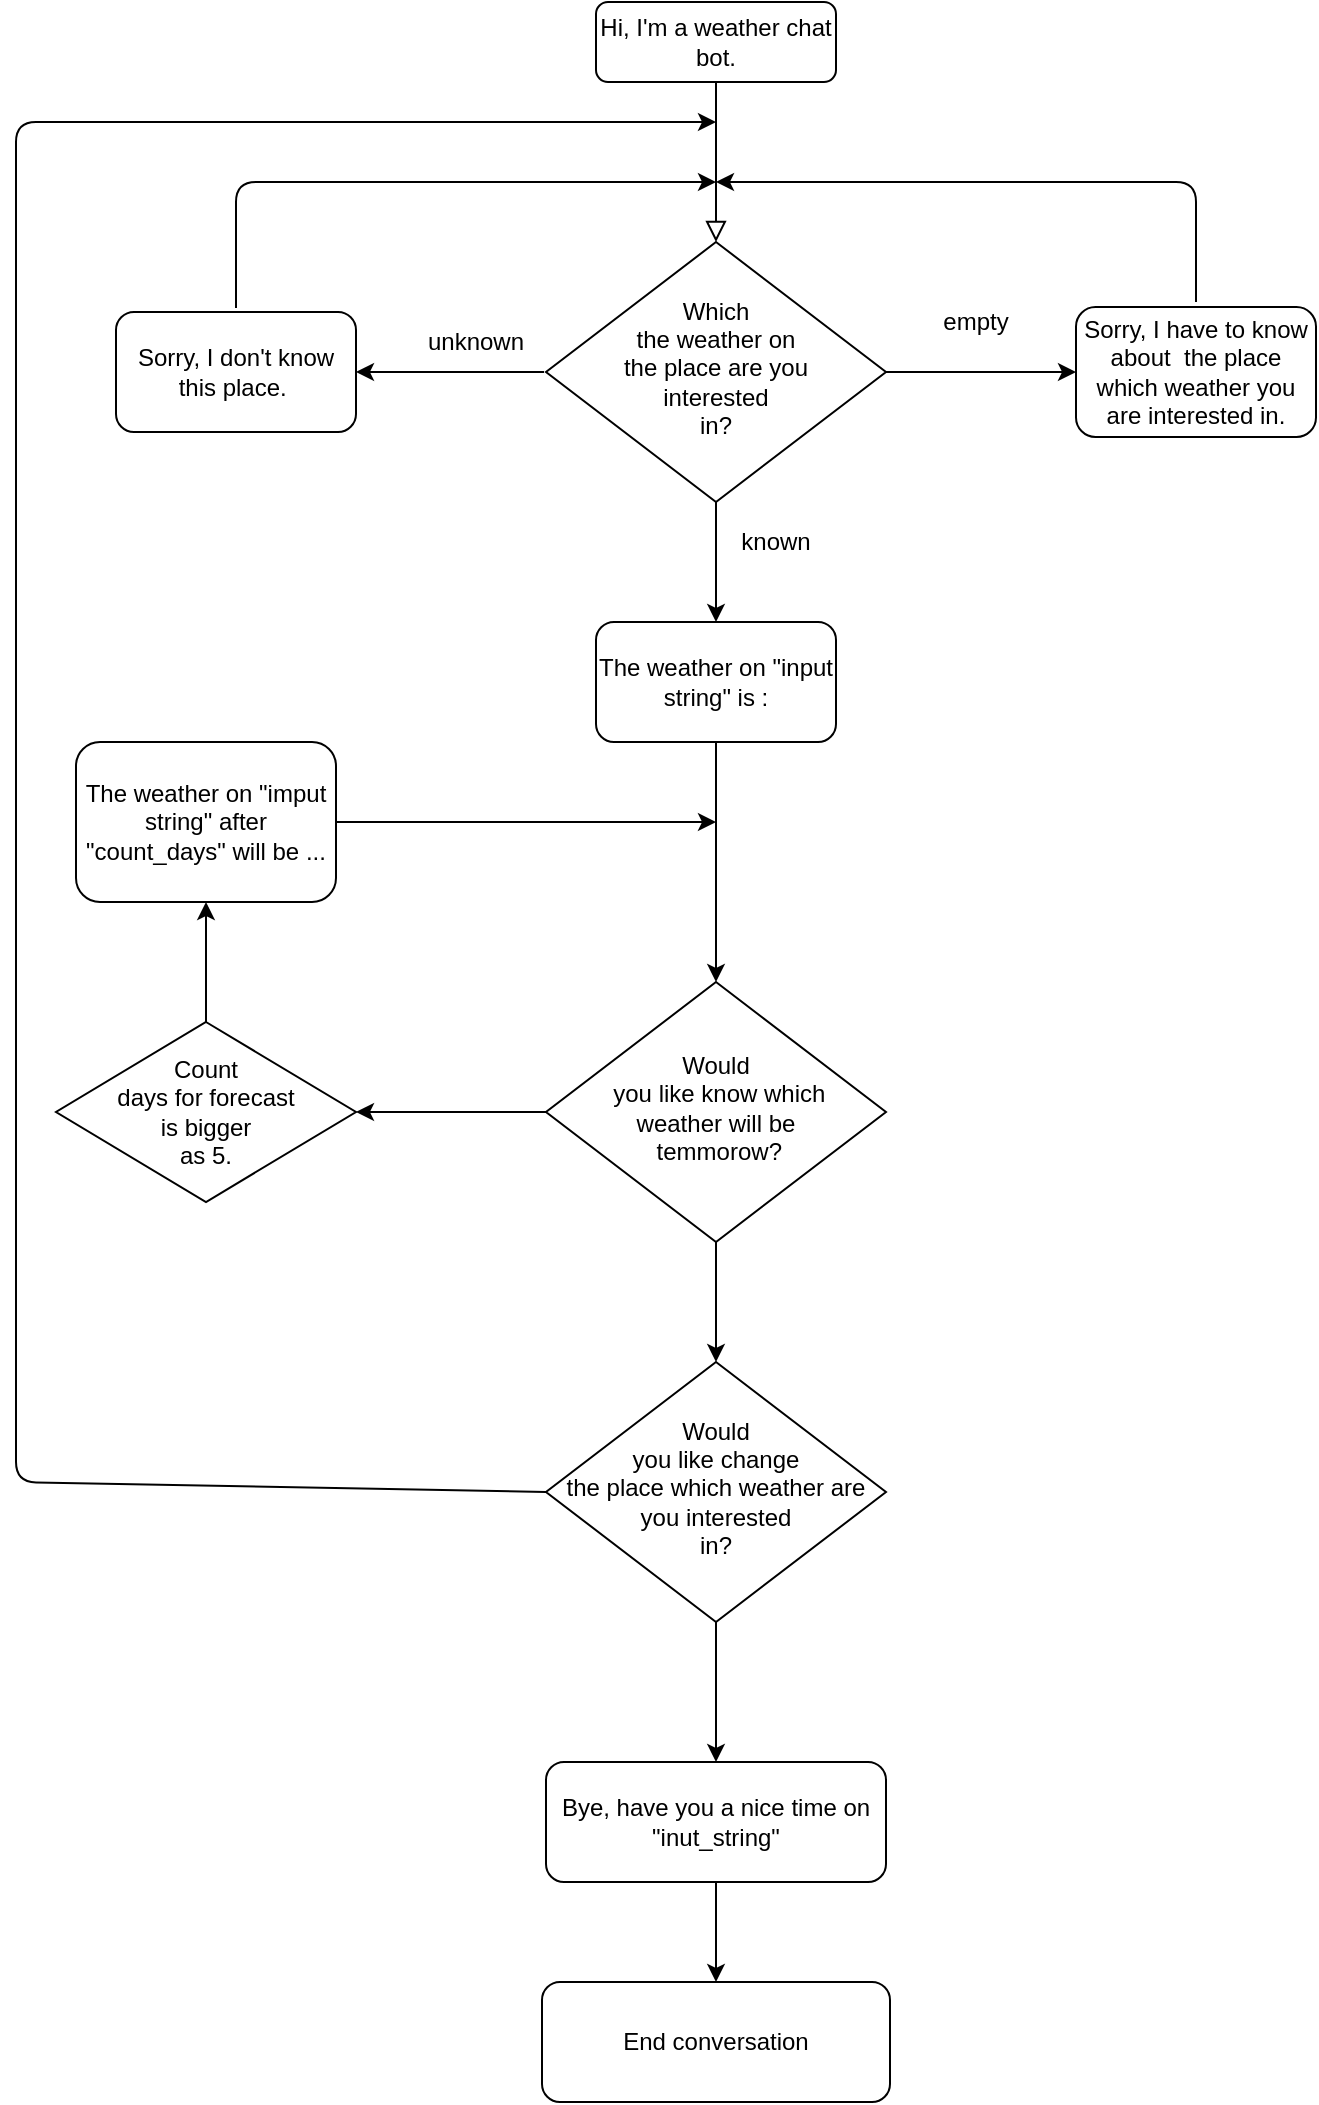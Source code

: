 <mxfile version="13.6.2" type="device"><diagram id="C5RBs43oDa-KdzZeNtuy" name="Page-1"><mxGraphModel dx="1086" dy="966" grid="1" gridSize="10" guides="1" tooltips="1" connect="1" arrows="1" fold="1" page="1" pageScale="1" pageWidth="827" pageHeight="1169" math="0" shadow="0"><root><mxCell id="WIyWlLk6GJQsqaUBKTNV-0"/><mxCell id="WIyWlLk6GJQsqaUBKTNV-1" parent="WIyWlLk6GJQsqaUBKTNV-0"/><mxCell id="WIyWlLk6GJQsqaUBKTNV-2" value="" style="rounded=0;html=1;jettySize=auto;orthogonalLoop=1;fontSize=11;endArrow=block;endFill=0;endSize=8;strokeWidth=1;shadow=0;labelBackgroundColor=none;edgeStyle=orthogonalEdgeStyle;" parent="WIyWlLk6GJQsqaUBKTNV-1" source="WIyWlLk6GJQsqaUBKTNV-3" target="WIyWlLk6GJQsqaUBKTNV-6" edge="1"><mxGeometry relative="1" as="geometry"/></mxCell><mxCell id="WIyWlLk6GJQsqaUBKTNV-3" value="Hi, I'm a weather chat bot." style="rounded=1;whiteSpace=wrap;html=1;fontSize=12;glass=0;strokeWidth=1;shadow=0;" parent="WIyWlLk6GJQsqaUBKTNV-1" vertex="1"><mxGeometry x="390" y="30" width="120" height="40" as="geometry"/></mxCell><mxCell id="WIyWlLk6GJQsqaUBKTNV-6" value="Which &lt;br&gt;the weather on &lt;br&gt;the place are you &lt;br&gt;interested &lt;br&gt;in?" style="rhombus;whiteSpace=wrap;html=1;shadow=0;fontFamily=Helvetica;fontSize=12;align=center;strokeWidth=1;spacing=6;spacingTop=-4;" parent="WIyWlLk6GJQsqaUBKTNV-1" vertex="1"><mxGeometry x="365" y="150" width="170" height="130" as="geometry"/></mxCell><mxCell id="WIyWlLk6GJQsqaUBKTNV-7" value="Sorry, I have to know about&amp;nbsp; the place which weather you are interested in." style="rounded=1;whiteSpace=wrap;html=1;fontSize=12;glass=0;strokeWidth=1;shadow=0;" parent="WIyWlLk6GJQsqaUBKTNV-1" vertex="1"><mxGeometry x="630" y="182.5" width="120" height="65" as="geometry"/></mxCell><mxCell id="5IYDwPNgAvSTP5rJ_9_J-0" value="" style="endArrow=classic;html=1;exitX=1;exitY=0.5;exitDx=0;exitDy=0;entryX=0;entryY=0.5;entryDx=0;entryDy=0;" edge="1" parent="WIyWlLk6GJQsqaUBKTNV-1" source="WIyWlLk6GJQsqaUBKTNV-6" target="WIyWlLk6GJQsqaUBKTNV-7"><mxGeometry width="50" height="50" relative="1" as="geometry"><mxPoint x="560" y="200" as="sourcePoint"/><mxPoint x="610" y="150" as="targetPoint"/></mxGeometry></mxCell><mxCell id="5IYDwPNgAvSTP5rJ_9_J-1" value="empty" style="text;html=1;strokeColor=none;fillColor=none;align=center;verticalAlign=middle;whiteSpace=wrap;rounded=0;" vertex="1" parent="WIyWlLk6GJQsqaUBKTNV-1"><mxGeometry x="560" y="180" width="40" height="20" as="geometry"/></mxCell><mxCell id="5IYDwPNgAvSTP5rJ_9_J-3" value="" style="endArrow=classic;html=1;" edge="1" parent="WIyWlLk6GJQsqaUBKTNV-1"><mxGeometry width="50" height="50" relative="1" as="geometry"><mxPoint x="690" y="180" as="sourcePoint"/><mxPoint x="450" y="120" as="targetPoint"/><Array as="points"><mxPoint x="690" y="120"/></Array></mxGeometry></mxCell><mxCell id="5IYDwPNgAvSTP5rJ_9_J-4" value="Sorry, I don't know this place.&amp;nbsp;" style="rounded=1;whiteSpace=wrap;html=1;" vertex="1" parent="WIyWlLk6GJQsqaUBKTNV-1"><mxGeometry x="150" y="185" width="120" height="60" as="geometry"/></mxCell><mxCell id="5IYDwPNgAvSTP5rJ_9_J-5" value="" style="endArrow=classic;html=1;entryX=1;entryY=0.5;entryDx=0;entryDy=0;" edge="1" parent="WIyWlLk6GJQsqaUBKTNV-1" target="5IYDwPNgAvSTP5rJ_9_J-4"><mxGeometry width="50" height="50" relative="1" as="geometry"><mxPoint x="364" y="215" as="sourcePoint"/><mxPoint x="414" y="165" as="targetPoint"/></mxGeometry></mxCell><mxCell id="5IYDwPNgAvSTP5rJ_9_J-6" value="" style="endArrow=classic;html=1;" edge="1" parent="WIyWlLk6GJQsqaUBKTNV-1"><mxGeometry width="50" height="50" relative="1" as="geometry"><mxPoint x="210" y="183" as="sourcePoint"/><mxPoint x="450" y="120" as="targetPoint"/><Array as="points"><mxPoint x="210" y="120"/></Array></mxGeometry></mxCell><mxCell id="5IYDwPNgAvSTP5rJ_9_J-7" value="unknown" style="text;html=1;strokeColor=none;fillColor=none;align=center;verticalAlign=middle;whiteSpace=wrap;rounded=0;" vertex="1" parent="WIyWlLk6GJQsqaUBKTNV-1"><mxGeometry x="310" y="190" width="40" height="20" as="geometry"/></mxCell><mxCell id="5IYDwPNgAvSTP5rJ_9_J-8" value="" style="endArrow=classic;html=1;exitX=0.5;exitY=1;exitDx=0;exitDy=0;" edge="1" parent="WIyWlLk6GJQsqaUBKTNV-1" source="WIyWlLk6GJQsqaUBKTNV-6"><mxGeometry width="50" height="50" relative="1" as="geometry"><mxPoint x="490" y="320" as="sourcePoint"/><mxPoint x="450" y="340" as="targetPoint"/></mxGeometry></mxCell><mxCell id="5IYDwPNgAvSTP5rJ_9_J-9" value="The weather on &quot;input string&quot; is :" style="rounded=1;whiteSpace=wrap;html=1;" vertex="1" parent="WIyWlLk6GJQsqaUBKTNV-1"><mxGeometry x="390" y="340" width="120" height="60" as="geometry"/></mxCell><mxCell id="5IYDwPNgAvSTP5rJ_9_J-10" value="known" style="text;html=1;strokeColor=none;fillColor=none;align=center;verticalAlign=middle;whiteSpace=wrap;rounded=0;" vertex="1" parent="WIyWlLk6GJQsqaUBKTNV-1"><mxGeometry x="460" y="290" width="40" height="20" as="geometry"/></mxCell><mxCell id="5IYDwPNgAvSTP5rJ_9_J-12" value="Would&lt;br&gt;&amp;nbsp;you like know which &lt;br&gt;weather will be&lt;br&gt;&amp;nbsp;temmorow?" style="rhombus;whiteSpace=wrap;html=1;shadow=0;fontFamily=Helvetica;fontSize=12;align=center;strokeWidth=1;spacing=6;spacingTop=-4;" vertex="1" parent="WIyWlLk6GJQsqaUBKTNV-1"><mxGeometry x="365" y="520" width="170" height="130" as="geometry"/></mxCell><mxCell id="5IYDwPNgAvSTP5rJ_9_J-13" value="" style="endArrow=classic;html=1;entryX=0.5;entryY=0;entryDx=0;entryDy=0;exitX=0.5;exitY=1;exitDx=0;exitDy=0;" edge="1" parent="WIyWlLk6GJQsqaUBKTNV-1" source="5IYDwPNgAvSTP5rJ_9_J-9" target="5IYDwPNgAvSTP5rJ_9_J-12"><mxGeometry width="50" height="50" relative="1" as="geometry"><mxPoint x="400" y="420" as="sourcePoint"/><mxPoint x="450" y="370" as="targetPoint"/></mxGeometry></mxCell><mxCell id="5IYDwPNgAvSTP5rJ_9_J-14" value="The weather on &quot;imput string&quot; after&lt;br&gt;&quot;count_days&quot; will be ..." style="rounded=1;whiteSpace=wrap;html=1;" vertex="1" parent="WIyWlLk6GJQsqaUBKTNV-1"><mxGeometry x="130" y="400" width="130" height="80" as="geometry"/></mxCell><mxCell id="5IYDwPNgAvSTP5rJ_9_J-15" value="" style="endArrow=classic;html=1;exitX=0;exitY=0.5;exitDx=0;exitDy=0;entryX=1;entryY=0.5;entryDx=0;entryDy=0;" edge="1" parent="WIyWlLk6GJQsqaUBKTNV-1" source="5IYDwPNgAvSTP5rJ_9_J-12" target="5IYDwPNgAvSTP5rJ_9_J-16"><mxGeometry width="50" height="50" relative="1" as="geometry"><mxPoint x="390" y="520" as="sourcePoint"/><mxPoint x="440" y="470" as="targetPoint"/></mxGeometry></mxCell><mxCell id="5IYDwPNgAvSTP5rJ_9_J-16" value="Count &lt;br&gt;days for forecast &lt;br&gt;is bigger &lt;br&gt;as 5." style="rhombus;whiteSpace=wrap;html=1;" vertex="1" parent="WIyWlLk6GJQsqaUBKTNV-1"><mxGeometry x="120" y="540" width="150" height="90" as="geometry"/></mxCell><mxCell id="5IYDwPNgAvSTP5rJ_9_J-18" value="" style="endArrow=classic;html=1;exitX=0.5;exitY=0;exitDx=0;exitDy=0;entryX=0.5;entryY=1;entryDx=0;entryDy=0;" edge="1" parent="WIyWlLk6GJQsqaUBKTNV-1" source="5IYDwPNgAvSTP5rJ_9_J-16" target="5IYDwPNgAvSTP5rJ_9_J-14"><mxGeometry width="50" height="50" relative="1" as="geometry"><mxPoint x="390" y="520" as="sourcePoint"/><mxPoint x="440" y="470" as="targetPoint"/></mxGeometry></mxCell><mxCell id="5IYDwPNgAvSTP5rJ_9_J-19" value="" style="endArrow=classic;html=1;exitX=1;exitY=0.5;exitDx=0;exitDy=0;" edge="1" parent="WIyWlLk6GJQsqaUBKTNV-1" source="5IYDwPNgAvSTP5rJ_9_J-14"><mxGeometry width="50" height="50" relative="1" as="geometry"><mxPoint x="320" y="450" as="sourcePoint"/><mxPoint x="450" y="440" as="targetPoint"/></mxGeometry></mxCell><mxCell id="5IYDwPNgAvSTP5rJ_9_J-22" value="Would &lt;br&gt;you like change &lt;br&gt;the place which weather are you interested &lt;br&gt;in?" style="rhombus;whiteSpace=wrap;html=1;shadow=0;fontFamily=Helvetica;fontSize=12;align=center;strokeWidth=1;spacing=6;spacingTop=-4;" vertex="1" parent="WIyWlLk6GJQsqaUBKTNV-1"><mxGeometry x="365" y="710" width="170" height="130" as="geometry"/></mxCell><mxCell id="5IYDwPNgAvSTP5rJ_9_J-23" value="" style="endArrow=classic;html=1;exitX=0.5;exitY=1;exitDx=0;exitDy=0;entryX=0.5;entryY=0;entryDx=0;entryDy=0;" edge="1" parent="WIyWlLk6GJQsqaUBKTNV-1" source="5IYDwPNgAvSTP5rJ_9_J-12" target="5IYDwPNgAvSTP5rJ_9_J-22"><mxGeometry width="50" height="50" relative="1" as="geometry"><mxPoint x="570" y="690" as="sourcePoint"/><mxPoint x="620" y="640" as="targetPoint"/></mxGeometry></mxCell><mxCell id="5IYDwPNgAvSTP5rJ_9_J-24" value="" style="endArrow=classic;html=1;exitX=0;exitY=0.5;exitDx=0;exitDy=0;" edge="1" parent="WIyWlLk6GJQsqaUBKTNV-1" source="5IYDwPNgAvSTP5rJ_9_J-22"><mxGeometry width="50" height="50" relative="1" as="geometry"><mxPoint x="360" y="780" as="sourcePoint"/><mxPoint x="450" y="90" as="targetPoint"/><Array as="points"><mxPoint x="100" y="770"/><mxPoint x="100" y="90"/></Array></mxGeometry></mxCell><mxCell id="5IYDwPNgAvSTP5rJ_9_J-26" value="Bye, have you a nice time on &quot;inut_string&quot;" style="rounded=1;whiteSpace=wrap;html=1;" vertex="1" parent="WIyWlLk6GJQsqaUBKTNV-1"><mxGeometry x="365" y="910" width="170" height="60" as="geometry"/></mxCell><mxCell id="5IYDwPNgAvSTP5rJ_9_J-27" value="" style="endArrow=classic;html=1;exitX=0.5;exitY=1;exitDx=0;exitDy=0;entryX=0.5;entryY=0;entryDx=0;entryDy=0;" edge="1" parent="WIyWlLk6GJQsqaUBKTNV-1" source="5IYDwPNgAvSTP5rJ_9_J-22" target="5IYDwPNgAvSTP5rJ_9_J-26"><mxGeometry width="50" height="50" relative="1" as="geometry"><mxPoint x="740" y="860" as="sourcePoint"/><mxPoint x="790" y="810" as="targetPoint"/></mxGeometry></mxCell><mxCell id="5IYDwPNgAvSTP5rJ_9_J-28" value="End conversation" style="rounded=1;whiteSpace=wrap;html=1;" vertex="1" parent="WIyWlLk6GJQsqaUBKTNV-1"><mxGeometry x="363" y="1020" width="174" height="60" as="geometry"/></mxCell><mxCell id="5IYDwPNgAvSTP5rJ_9_J-29" value="" style="endArrow=classic;html=1;exitX=0.5;exitY=1;exitDx=0;exitDy=0;entryX=0.5;entryY=0;entryDx=0;entryDy=0;" edge="1" parent="WIyWlLk6GJQsqaUBKTNV-1" source="5IYDwPNgAvSTP5rJ_9_J-26" target="5IYDwPNgAvSTP5rJ_9_J-28"><mxGeometry width="50" height="50" relative="1" as="geometry"><mxPoint x="460" y="1020" as="sourcePoint"/><mxPoint x="510" y="970" as="targetPoint"/></mxGeometry></mxCell></root></mxGraphModel></diagram></mxfile>